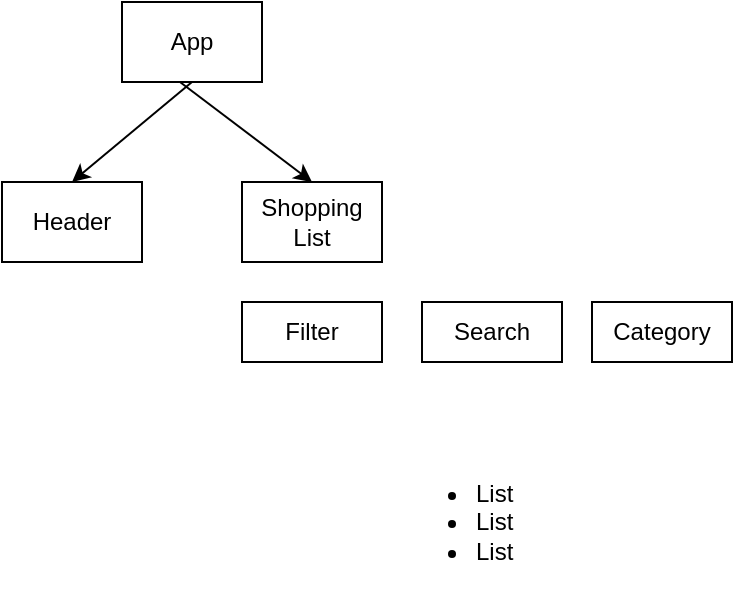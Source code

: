 <mxfile>
    <diagram id="bNZcD73BK9qtTbCjL8L5" name="Page-1">
        <mxGraphModel dx="842" dy="497" grid="1" gridSize="10" guides="1" tooltips="1" connect="1" arrows="1" fold="1" page="1" pageScale="1" pageWidth="850" pageHeight="1100" math="0" shadow="0">
            <root>
                <mxCell id="0"/>
                <mxCell id="1" parent="0"/>
                <mxCell id="3" value="App" style="rounded=0;whiteSpace=wrap;html=1;" vertex="1" parent="1">
                    <mxGeometry x="190" y="80" width="70" height="40" as="geometry"/>
                </mxCell>
                <mxCell id="4" value="Header" style="rounded=0;whiteSpace=wrap;html=1;" vertex="1" parent="1">
                    <mxGeometry x="130" y="170" width="70" height="40" as="geometry"/>
                </mxCell>
                <mxCell id="5" value="Shopping List" style="rounded=0;whiteSpace=wrap;html=1;" vertex="1" parent="1">
                    <mxGeometry x="250" y="170" width="70" height="40" as="geometry"/>
                </mxCell>
                <mxCell id="6" value="Filter" style="rounded=0;whiteSpace=wrap;html=1;" vertex="1" parent="1">
                    <mxGeometry x="250" y="230" width="70" height="30" as="geometry"/>
                </mxCell>
                <mxCell id="7" value="Category" style="rounded=0;whiteSpace=wrap;html=1;" vertex="1" parent="1">
                    <mxGeometry x="425" y="230" width="70" height="30" as="geometry"/>
                </mxCell>
                <mxCell id="8" value="Search" style="rounded=0;whiteSpace=wrap;html=1;" vertex="1" parent="1">
                    <mxGeometry x="340" y="230" width="70" height="30" as="geometry"/>
                </mxCell>
                <mxCell id="11" value="" style="endArrow=classic;html=1;entryX=0.5;entryY=0;entryDx=0;entryDy=0;exitX=0.5;exitY=1;exitDx=0;exitDy=0;" edge="1" parent="1" source="3" target="4">
                    <mxGeometry width="50" height="50" relative="1" as="geometry">
                        <mxPoint x="410" y="280" as="sourcePoint"/>
                        <mxPoint x="370" y="370" as="targetPoint"/>
                    </mxGeometry>
                </mxCell>
                <mxCell id="12" value="" style="endArrow=classic;html=1;entryX=0.5;entryY=0;entryDx=0;entryDy=0;exitX=0.414;exitY=1;exitDx=0;exitDy=0;exitPerimeter=0;" edge="1" parent="1" source="3" target="5">
                    <mxGeometry width="50" height="50" relative="1" as="geometry">
                        <mxPoint x="217.857" y="130" as="sourcePoint"/>
                        <mxPoint x="175" y="180" as="targetPoint"/>
                    </mxGeometry>
                </mxCell>
                <mxCell id="13" value="&lt;ul&gt;&lt;li&gt;&lt;span style=&quot;background-color: initial;&quot;&gt;List&lt;/span&gt;&lt;/li&gt;&lt;li&gt;&lt;span style=&quot;background-color: initial;&quot;&gt;List&lt;/span&gt;&lt;br&gt;&lt;/li&gt;&lt;li&gt;List&lt;/li&gt;&lt;/ul&gt;" style="text;strokeColor=none;fillColor=none;html=1;whiteSpace=wrap;verticalAlign=middle;overflow=hidden;" vertex="1" parent="1">
                    <mxGeometry x="325" y="300" width="100" height="80" as="geometry"/>
                </mxCell>
            </root>
        </mxGraphModel>
    </diagram>
</mxfile>